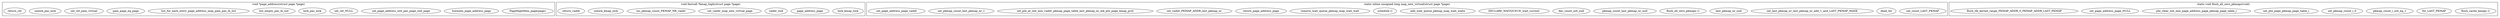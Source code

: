 digraph highmem_c{
		subgraph cluster_page_address{
				label="void *page_address(struct page *page)";
				PageHighMem_page[label="PageHighMem_page(page)"];
				lowmem_page_address_page[label="lowmem_page_address_page"];
				set_page_address_slot_pas_page_slot_page[label="set_page_address_slot_pas_page_slot_page"];
				set_ret_NULL[label="set_ret_NULL"];
				lock_pas_lock[label="lock_pas_lock"];
				list_empty_pas_lh_not[label="list_empty_pas_lh_not"];
				list_for_each_entry_page_address_map_pam_pas_lh_list[label="list_for_each_entry_page_address_map_pam_pas_lh_list"];
				pam_page_eq_page[label="pam_page_eq_page"];
				set_ret_pam_virtual[label="set_ret_pam_virtual"];
				unlock_pas_lock[label="unlock_pas_lock"];
				return_ret[label="return_ret"];
		}

		subgraph cluster_kmap_high{
				label="void fastcall *kmap_high(struct page *page)";
				lock_kmap_lock[label="lock_kmap_lock"];
				page_address_page[label="page_address_page"];
				vaddr_null[label="vaddr_null"];
				set_vaddr_map_new_virtual_page[label="set_vaddr_map_new_virtual_page"];
				inc_pkmap_count_PKMAP_NR_vaddr[label="inc_pkmap_count_PKMAP_NR_vaddr"];
				unlock_kmap_lock[label="unlock_kmap_lock"];
				return_vaddr[label="return_vaddr"];
		}

		subgraph cluster_map_new_virtual{
				label="static inline unsigned long map_new_virtual(struct page *page)";
				set_count_LAST_PKMAP[label="set_count_LAST_PKMAP"];
				dead_for[label="dead_for"];
				set_last_pkmap_nr_last_pkmap_nr_add_1_and_LAST_PKMAP_MASK[label="set_last_pkmap_nr_last_pkmap_nr_add_1_and_LAST_PKMAP_MASK"];
				last_pkmap_nr_null[label="last_pkmap_nr_null"];
				flush_all_zero_pkmaps[label="flush_all_zero_pkmaps ()"];
				set_count_LAST_PKMAP[label="set_count_LAST_PKMAP"];
				pkmap_count_last_pkmap_nr_null[label="pkmap_count_last_pkmap_nr_null"];
				dec_count_not_null[label="dec_count_not_null"];
				DECLARE_WAITQUEUE_wait_current[label="DECLARE_WAITQUEUE_wait_current"];
				add_wait_queue_pkmap_map_wait_wait[label="add_wait_queue_pkmap_map_wait_waite"];
				unlock_kmap_lock[label="unlock_kmap_lock"];
				schedule[label="schedule ()"];
				remove_wait_queue_pkmap_map_wait_wait[label="remove_wait_queue_pkmap_map_wait_wait"];
				lock_kmap_lock[label="lock_kmap_lock"];
				page_address_page[label="page_address_page"];
				return_page_address_page[label="return_page_address_page"];
				set_vaddr_PKMAP_ADDR_last_pkmap_nr[label="set_vaddr_PKMAP_ADDR_last_pkmap_nr"];
				set_pte_at_init_mm_vaddr_pkmap_page_table_last_pkmap_nr_mk_pte_page_kmap_prot[label="set_pte_at_init_mm_vaddr_pkmap_page_table_last_pkmap_nr_mk_pte_page_kmap_prot"];
				set_pkmap_count_last_pkmap_nr_1[label="set_pkmap_count_last_pkmap_nr_1"];
				set_page_address_page_vaddr[label="set_page_address_page_vaddr"];
				return_vaddr[label="return_vaddr"];
		}

		subgraph cluster_flush_all_zero_pkmaps{
				label="static void flush_all_zero_pkmaps(void)";
				flush_cache_kmaps[label="flush_cache_kmaps ()"];
				for_LAST_PKMAP[label="for_LAST_PKMAP"];
				pkmap_count_i_not_eq_1[label="pkmap_count_i_not_eq_1"];
				set_pkmap_count_i_0[label="set_pkmap_count_i_0"];
				set_pte_page_pkmap_page_table_i[label="set_pte_page_pkmap_page_table_i"];
				pte_clear_init_mm_page_address_page_pkmap_page_table_i[label="pte_clear_init_mm_page_address_page_pkmap_page_table_i"];
				set_page_address_page_NULL[label="set_page_address_page_NULL"];
				flush_tlb_kernel_range_PKMAP_ADDR_0_PKMAP_ADDR_LAST_PKMAP[label="flush_tlb_kernel_range_PKMAP_ADDR_0_PKMAP_ADDR_LAST_PKMAP"];
		}

		
}
